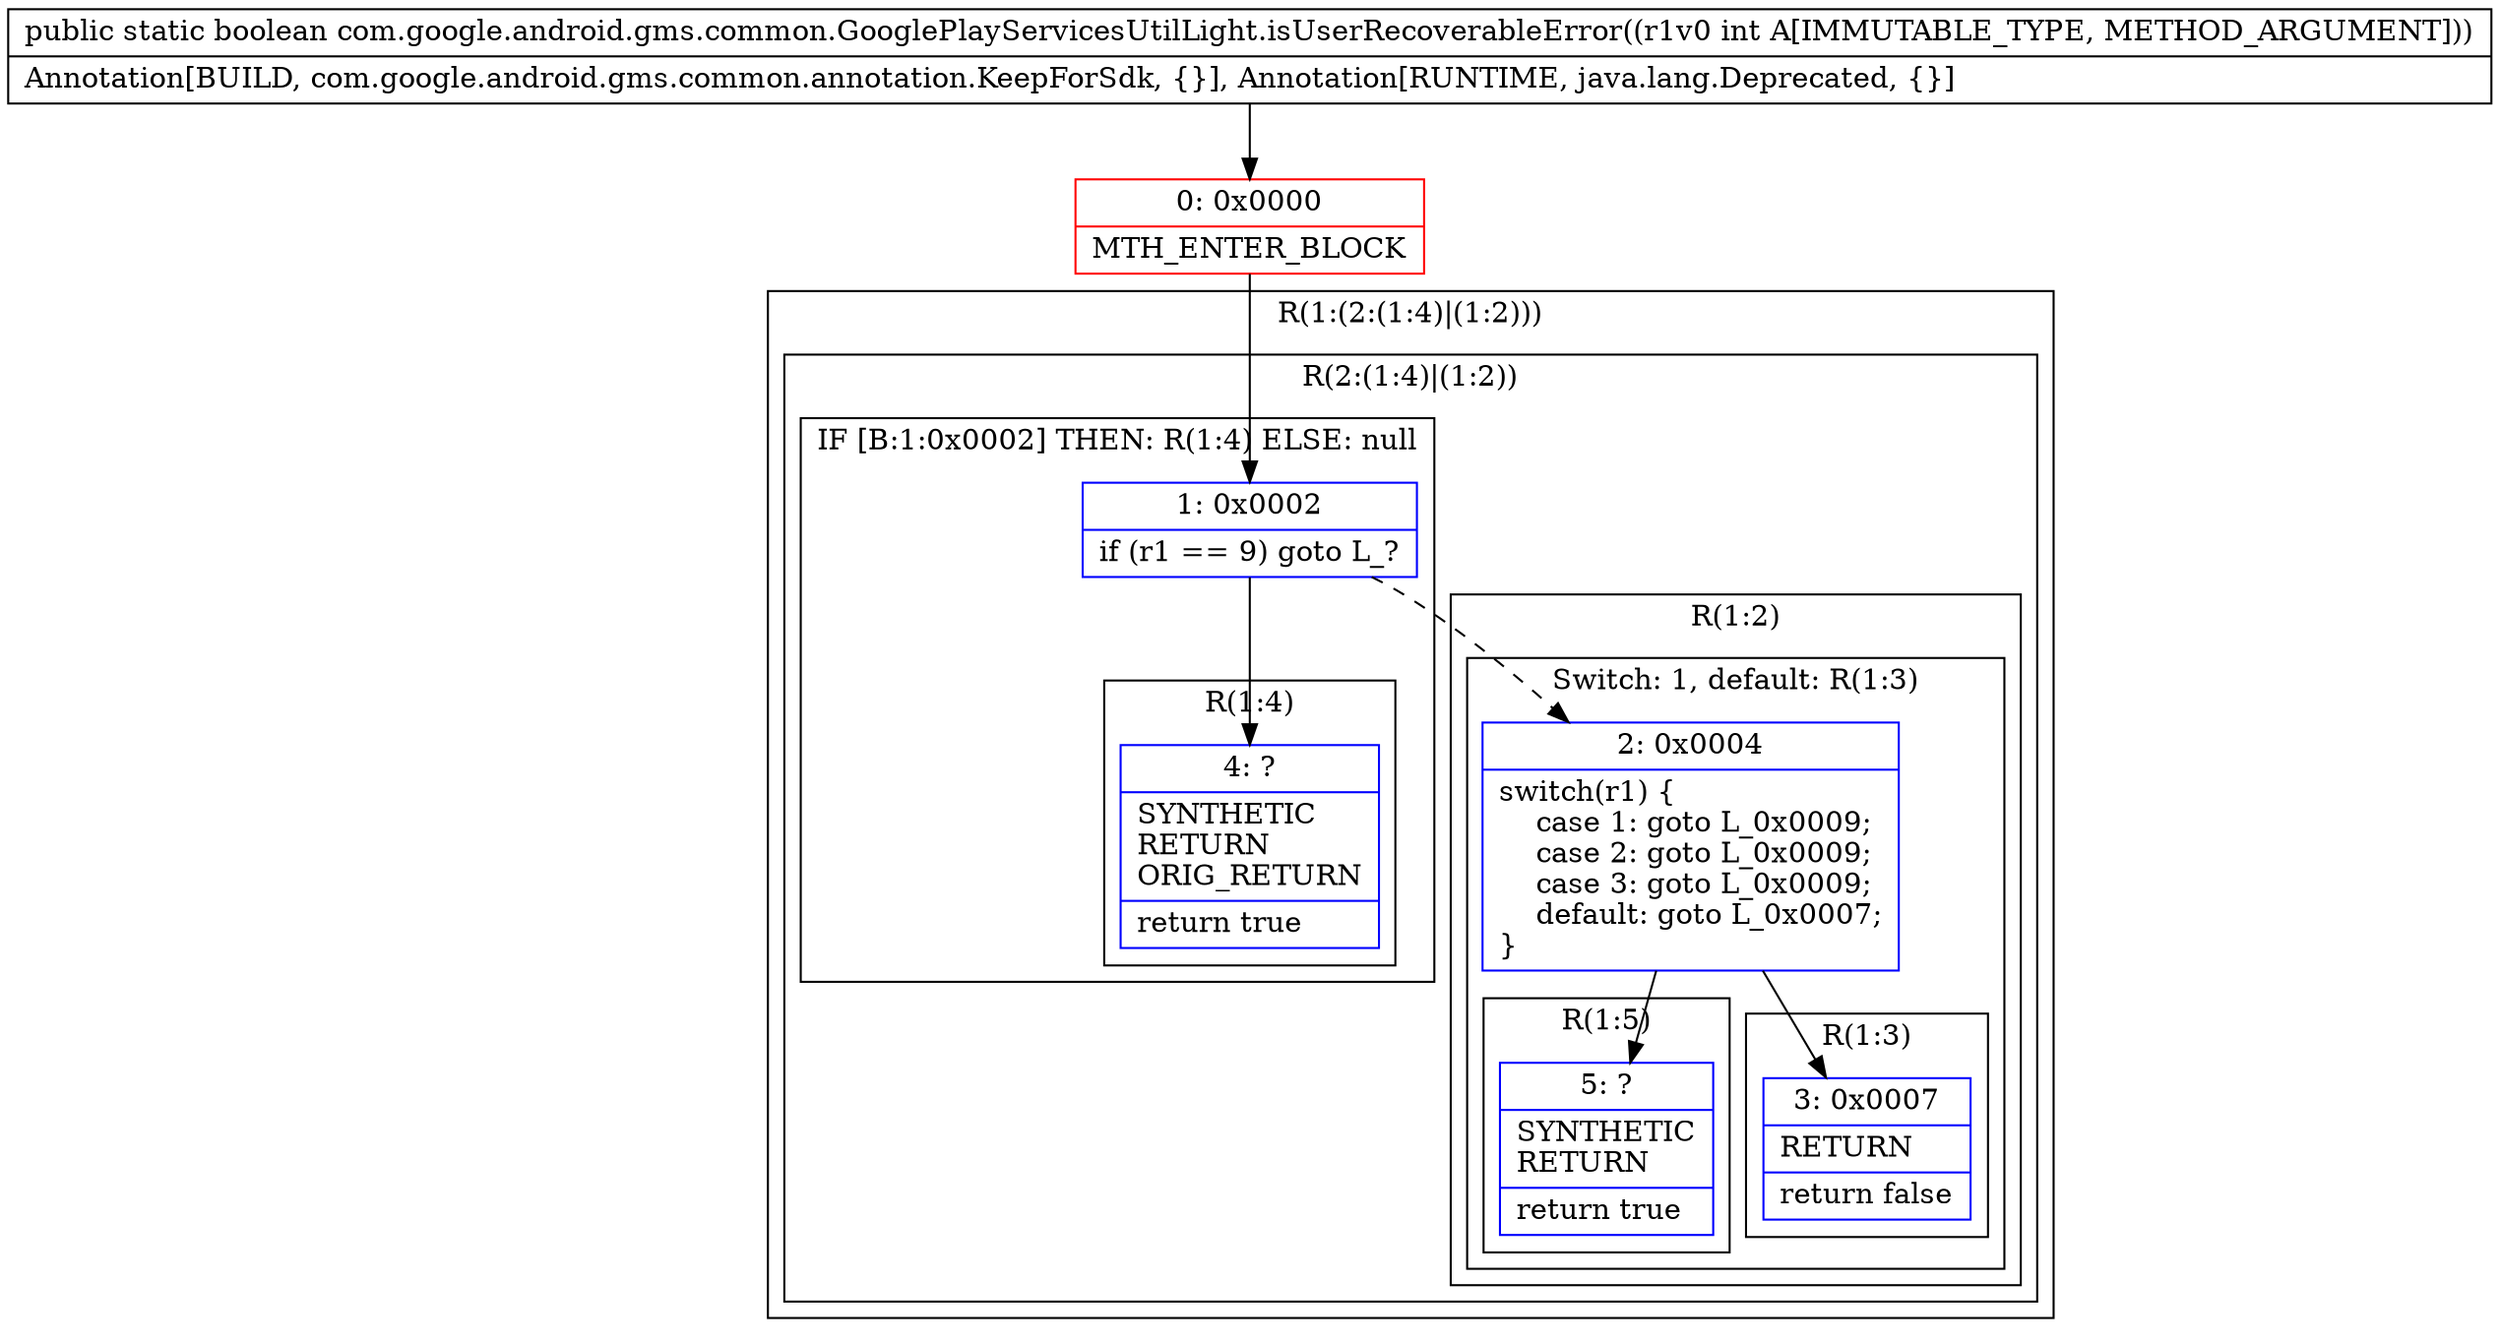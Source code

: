 digraph "CFG forcom.google.android.gms.common.GooglePlayServicesUtilLight.isUserRecoverableError(I)Z" {
subgraph cluster_Region_1307622421 {
label = "R(1:(2:(1:4)|(1:2)))";
node [shape=record,color=blue];
subgraph cluster_Region_1643517049 {
label = "R(2:(1:4)|(1:2))";
node [shape=record,color=blue];
subgraph cluster_IfRegion_2024421865 {
label = "IF [B:1:0x0002] THEN: R(1:4) ELSE: null";
node [shape=record,color=blue];
Node_1 [shape=record,label="{1\:\ 0x0002|if (r1 == 9) goto L_?\l}"];
subgraph cluster_Region_2062321439 {
label = "R(1:4)";
node [shape=record,color=blue];
Node_4 [shape=record,label="{4\:\ ?|SYNTHETIC\lRETURN\lORIG_RETURN\l|return true\l}"];
}
}
subgraph cluster_Region_850693187 {
label = "R(1:2)";
node [shape=record,color=blue];
subgraph cluster_SwitchRegion_1672479664 {
label = "Switch: 1, default: R(1:3)";
node [shape=record,color=blue];
Node_2 [shape=record,label="{2\:\ 0x0004|switch(r1) \{\l    case 1: goto L_0x0009;\l    case 2: goto L_0x0009;\l    case 3: goto L_0x0009;\l    default: goto L_0x0007;\l\}\l}"];
subgraph cluster_Region_1249647454 {
label = "R(1:5)";
node [shape=record,color=blue];
Node_5 [shape=record,label="{5\:\ ?|SYNTHETIC\lRETURN\l|return true\l}"];
}
subgraph cluster_Region_1421257073 {
label = "R(1:3)";
node [shape=record,color=blue];
Node_3 [shape=record,label="{3\:\ 0x0007|RETURN\l|return false\l}"];
}
}
}
}
}
Node_0 [shape=record,color=red,label="{0\:\ 0x0000|MTH_ENTER_BLOCK\l}"];
MethodNode[shape=record,label="{public static boolean com.google.android.gms.common.GooglePlayServicesUtilLight.isUserRecoverableError((r1v0 int A[IMMUTABLE_TYPE, METHOD_ARGUMENT]))  | Annotation[BUILD, com.google.android.gms.common.annotation.KeepForSdk, \{\}], Annotation[RUNTIME, java.lang.Deprecated, \{\}]\l}"];
MethodNode -> Node_0;
Node_1 -> Node_2[style=dashed];
Node_1 -> Node_4;
Node_2 -> Node_3;
Node_2 -> Node_5;
Node_0 -> Node_1;
}

